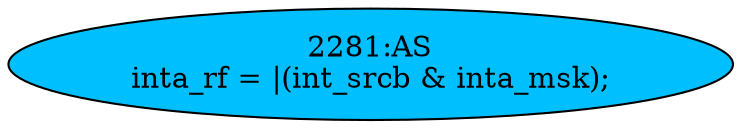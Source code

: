 strict digraph "" {
	node [label="\N"];
	"2281:AS"	 [ast="<pyverilog.vparser.ast.Assign object at 0x7f0a38db2910>",
		def_var="['inta_rf']",
		fillcolor=deepskyblue,
		label="2281:AS
inta_rf = |(int_srcb & inta_msk);",
		statements="[]",
		style=filled,
		typ=Assign,
		use_var="['int_srcb', 'inta_msk']"];
}
